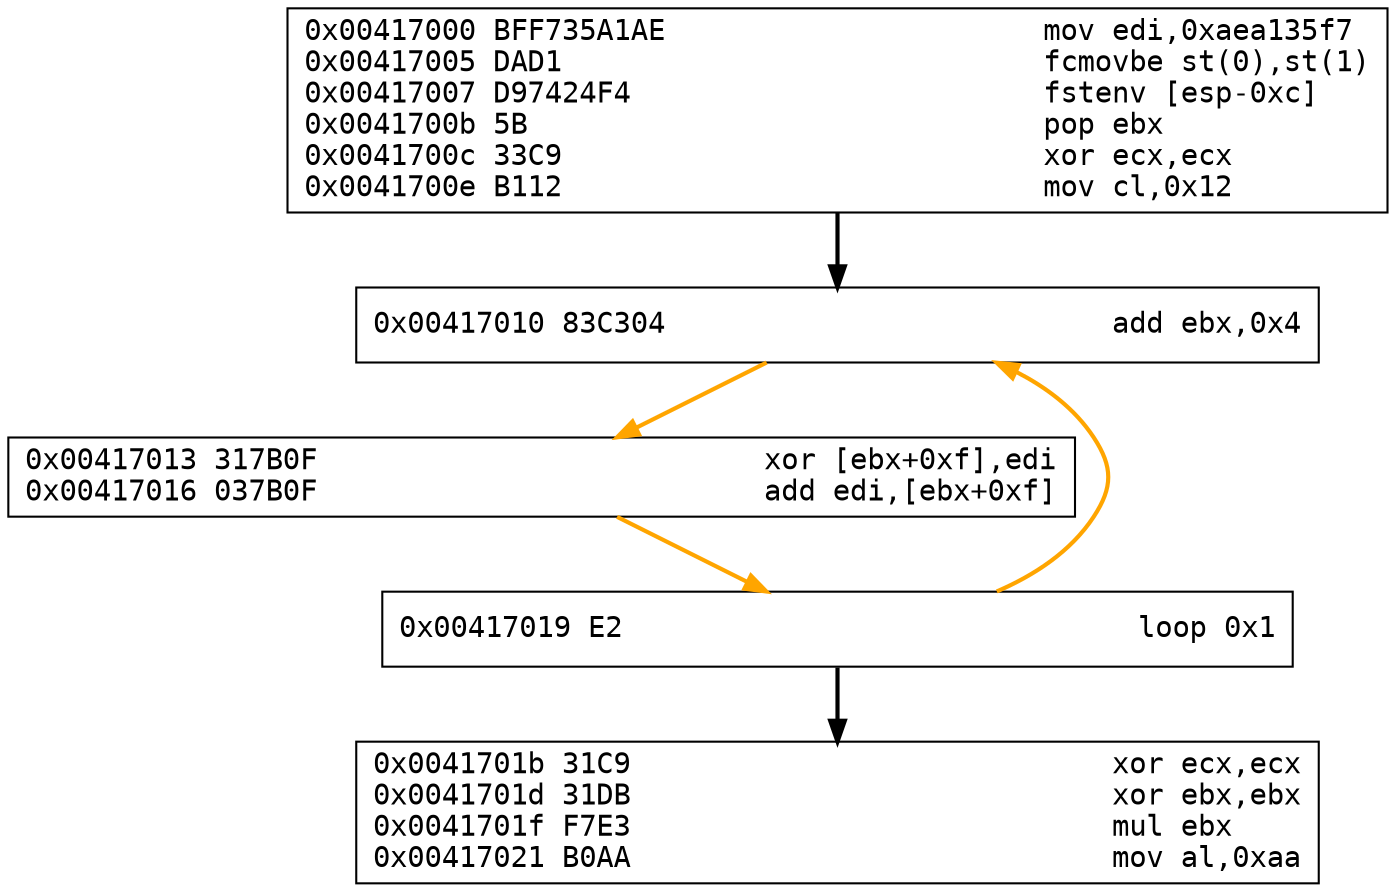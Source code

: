 digraph G {
	//rankdir=LR
	node [fontname=Courier, labeljust=r];
	 "0x860dbe8" [shape=box, label = "0x00417000 BFF735A1AE                      mov edi,0xaea135f7\l0x00417005 DAD1                            fcmovbe st(0),st(1)\l0x00417007 D97424F4                        fstenv [esp-0xc]\l0x0041700b 5B                              pop ebx\l0x0041700c 33C9                            xor ecx,ecx\l0x0041700e B112                            mov cl,0x12\l"]
	 "0x860c958" [shape=box, label = "0x00417010 83C304                          add ebx,0x4\l"]
	 "0x8611d60" [shape=box, label = "0x00417013 317B0F                          xor [ebx+0xf],edi\l0x00417016 037B0F                          add edi,[ebx+0xf]\l"]
	 "0x8611e98" [shape=box, label = "0x00417019 E2                              loop 0x1\l"]
	 "0x860fe28" [shape=box, label = "0x0041701b 31C9                            xor ecx,ecx\l0x0041701d 31DB                            xor ebx,ebx\l0x0041701f F7E3                            mul ebx\l0x00417021 B0AA                            mov al,0xaa\l"]
	 "0x860dbe8" -> "0x860c958" [style = bold ]
	 "0x860c958" -> "0x8611d60" [style = bold, color=orange ]
	 "0x8611d60" -> "0x8611e98" [style = bold, color=orange ]
	 "0x8611e98" -> "0x860c958" [style = bold, color=orange ]
	 "0x8611e98" -> "0x860fe28" [style = bold ]
}